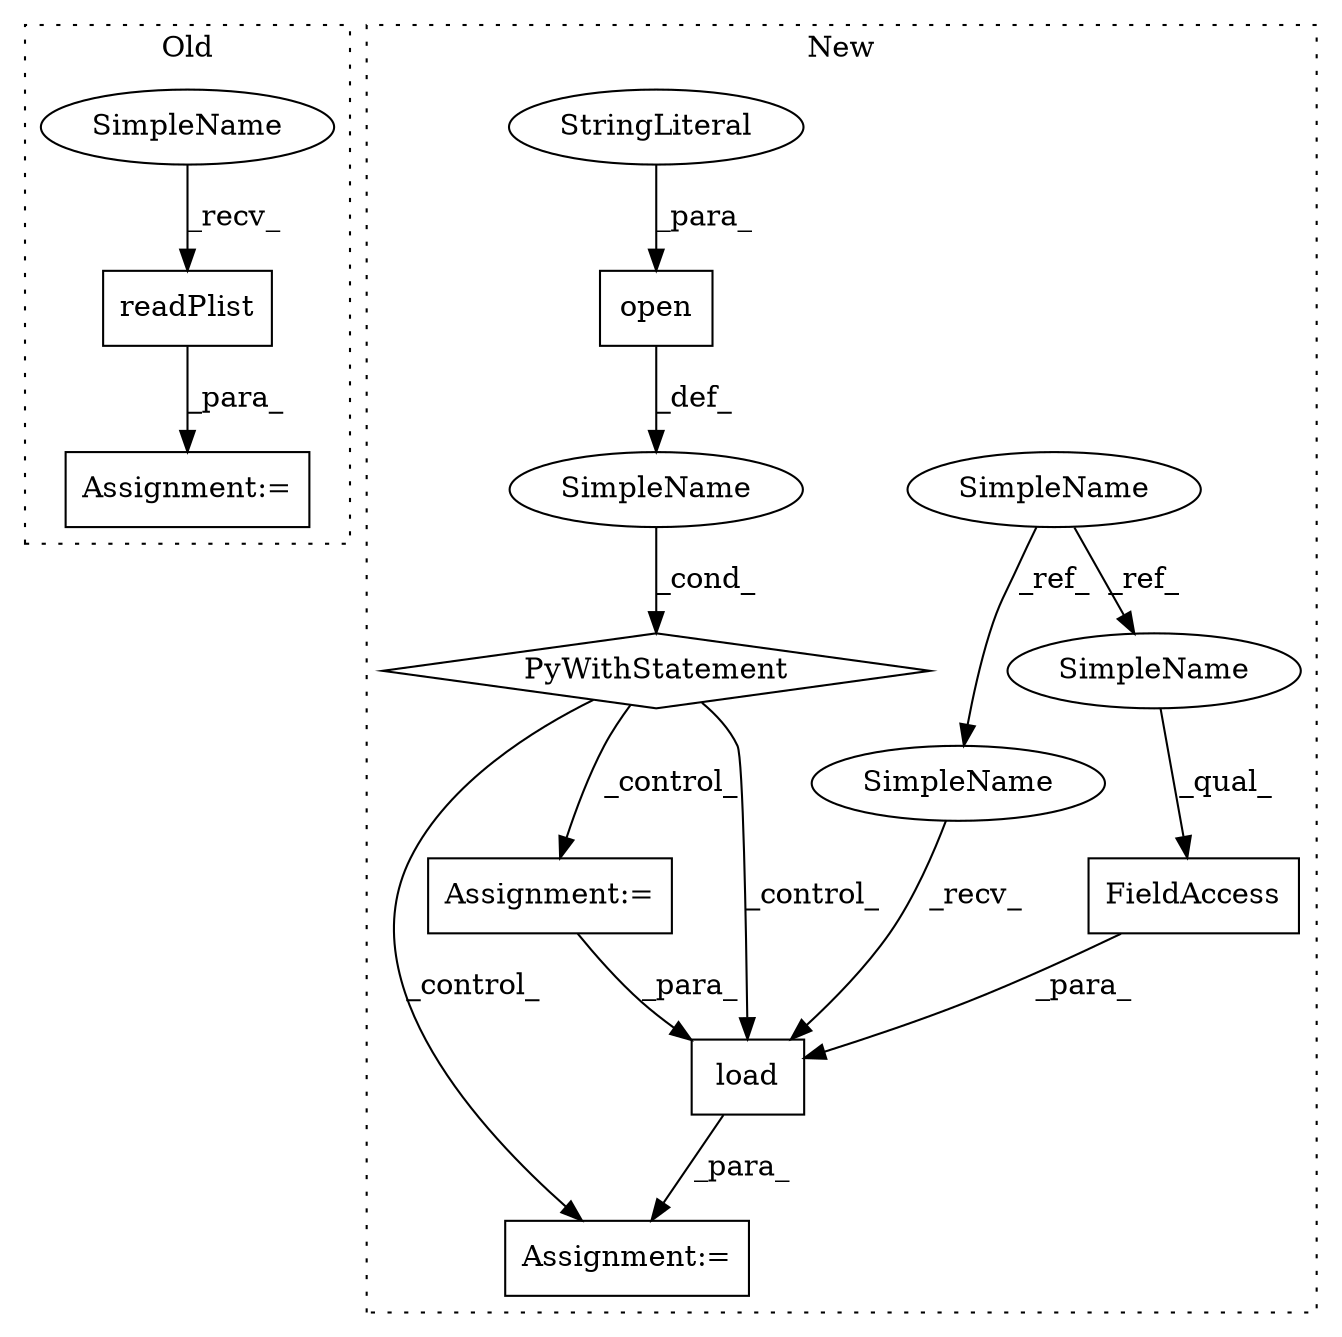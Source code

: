 digraph G {
subgraph cluster0 {
1 [label="readPlist" a="32" s="2968,2986" l="10,1" shape="box"];
11 [label="Assignment:=" a="7" s="2958" l="1" shape="box"];
14 [label="SimpleName" a="42" s="2959" l="8" shape="ellipse"];
label = "Old";
style="dotted";
}
subgraph cluster1 {
2 [label="open" a="32" s="3001,3020" l="5,1" shape="box"];
3 [label="load" a="32" s="3057,3080" l="5,1" shape="box"];
4 [label="SimpleName" a="42" s="2944" l="8" shape="ellipse"];
5 [label="FieldAccess" a="22" s="3064" l="16" shape="box"];
6 [label="SimpleName" a="42" s="" l="" shape="ellipse"];
7 [label="PyWithStatement" a="104" s="2991,3021" l="10,2" shape="diamond"];
8 [label="StringLiteral" a="45" s="3015" l="5" shape="ellipse"];
9 [label="Assignment:=" a="7" s="3047" l="1" shape="box"];
10 [label="Assignment:=" a="7" s="3036" l="1" shape="box"];
12 [label="SimpleName" a="42" s="3048" l="8" shape="ellipse"];
13 [label="SimpleName" a="42" s="3064" l="8" shape="ellipse"];
label = "New";
style="dotted";
}
1 -> 11 [label="_para_"];
2 -> 6 [label="_def_"];
3 -> 9 [label="_para_"];
4 -> 12 [label="_ref_"];
4 -> 13 [label="_ref_"];
5 -> 3 [label="_para_"];
6 -> 7 [label="_cond_"];
7 -> 3 [label="_control_"];
7 -> 9 [label="_control_"];
7 -> 10 [label="_control_"];
8 -> 2 [label="_para_"];
10 -> 3 [label="_para_"];
12 -> 3 [label="_recv_"];
13 -> 5 [label="_qual_"];
14 -> 1 [label="_recv_"];
}